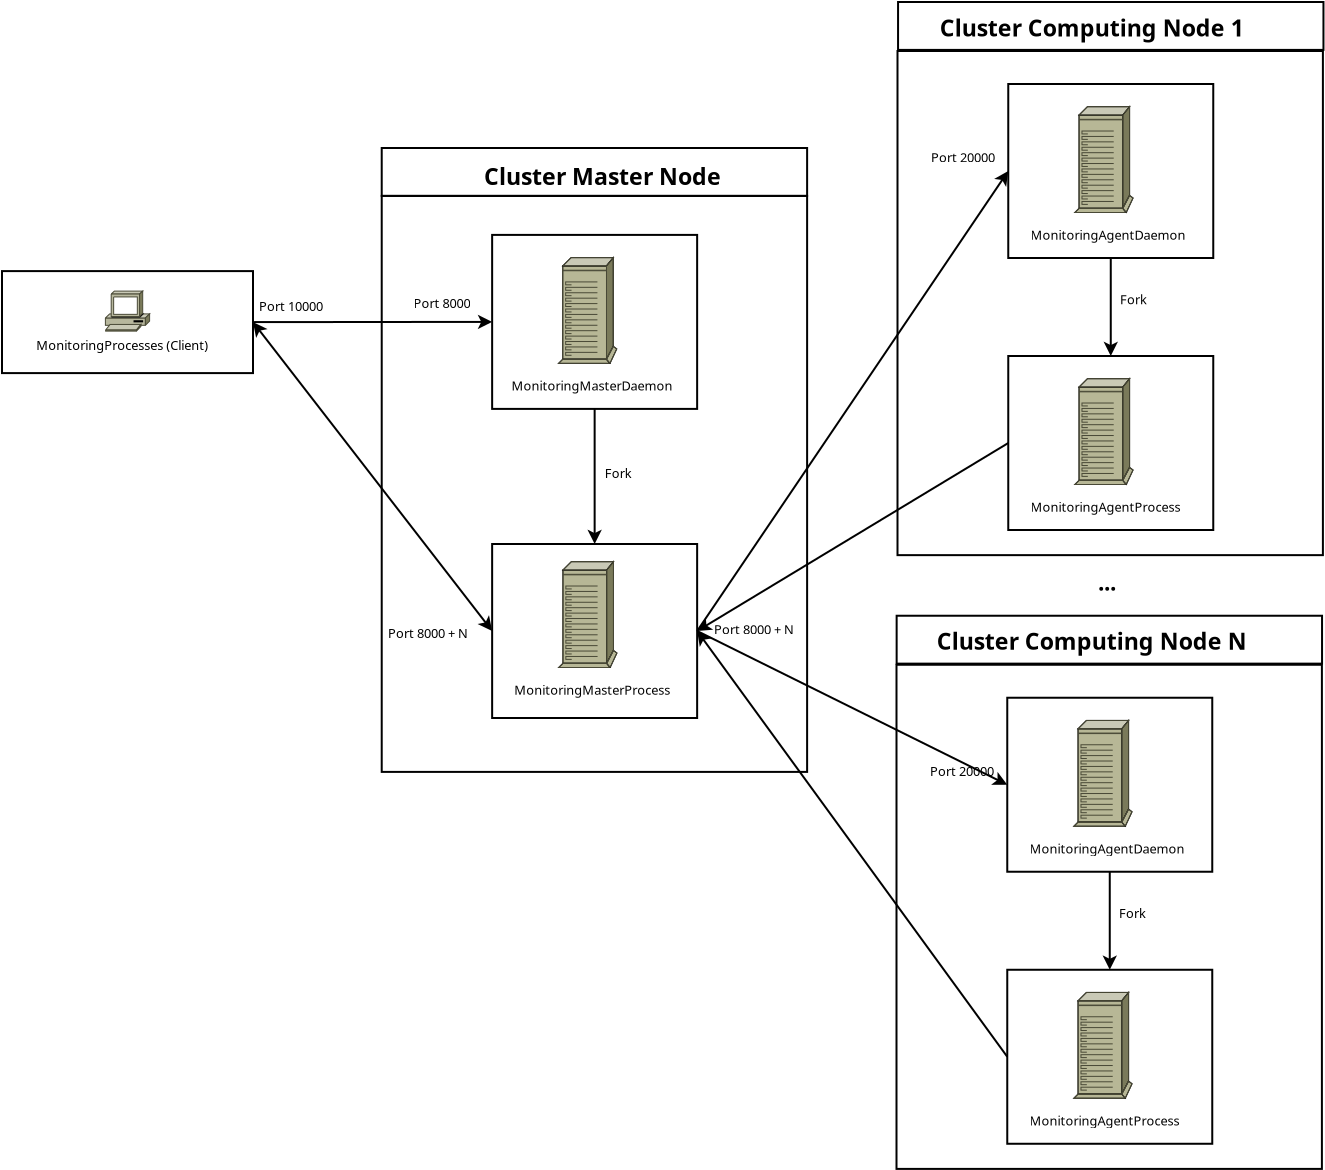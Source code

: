 <?xml version="1.0" encoding="UTF-8"?>
<dia:diagram xmlns:dia="http://www.lysator.liu.se/~alla/dia/">
  <dia:layer name="Fondo" visible="true" active="true">
    <dia:group>
      <dia:object type="Standard - Text" version="1" id="O0">
        <dia:attribute name="obj_pos">
          <dia:point val="25.6,13.511"/>
        </dia:attribute>
        <dia:attribute name="obj_bb">
          <dia:rectangle val="25.6,12.915;25.6,13.661"/>
        </dia:attribute>
        <dia:attribute name="text">
          <dia:composite type="text">
            <dia:attribute name="string">
              <dia:string>##</dia:string>
            </dia:attribute>
            <dia:attribute name="font">
              <dia:font family="sans" style="0" name="Helvetica"/>
            </dia:attribute>
            <dia:attribute name="height">
              <dia:real val="0.8"/>
            </dia:attribute>
            <dia:attribute name="pos">
              <dia:point val="25.6,13.511"/>
            </dia:attribute>
            <dia:attribute name="color">
              <dia:color val="#000000"/>
            </dia:attribute>
            <dia:attribute name="alignment">
              <dia:enum val="0"/>
            </dia:attribute>
          </dia:composite>
        </dia:attribute>
        <dia:attribute name="valign">
          <dia:enum val="3"/>
        </dia:attribute>
      </dia:object>
      <dia:object type="Standard - Box" version="0" id="O1">
        <dia:attribute name="obj_pos">
          <dia:point val="17.1,9.91"/>
        </dia:attribute>
        <dia:attribute name="obj_bb">
          <dia:rectangle val="17.05,9.86;29.7,15.06"/>
        </dia:attribute>
        <dia:attribute name="elem_corner">
          <dia:point val="17.1,9.91"/>
        </dia:attribute>
        <dia:attribute name="elem_width">
          <dia:real val="12.55"/>
        </dia:attribute>
        <dia:attribute name="elem_height">
          <dia:real val="5.1"/>
        </dia:attribute>
        <dia:attribute name="border_width">
          <dia:real val="0.1"/>
        </dia:attribute>
        <dia:attribute name="show_background">
          <dia:boolean val="false"/>
        </dia:attribute>
      </dia:object>
      <dia:group>
        <dia:object type="Cisco - PC" version="1" id="O2">
          <dia:attribute name="obj_pos">
            <dia:point val="22.27,10.911"/>
          </dia:attribute>
          <dia:attribute name="obj_bb">
            <dia:rectangle val="22.269,10.91;24.481,12.912"/>
          </dia:attribute>
          <dia:attribute name="meta">
            <dia:composite type="dict"/>
          </dia:attribute>
          <dia:attribute name="elem_corner">
            <dia:point val="22.27,10.911"/>
          </dia:attribute>
          <dia:attribute name="elem_width">
            <dia:real val="2.21"/>
          </dia:attribute>
          <dia:attribute name="elem_height">
            <dia:real val="2.0"/>
          </dia:attribute>
          <dia:attribute name="line_width">
            <dia:real val="0.1"/>
          </dia:attribute>
          <dia:attribute name="line_colour">
            <dia:color val="#000000"/>
          </dia:attribute>
          <dia:attribute name="fill_colour">
            <dia:color val="#ffffff"/>
          </dia:attribute>
          <dia:attribute name="show_background">
            <dia:boolean val="true"/>
          </dia:attribute>
          <dia:attribute name="line_style">
            <dia:enum val="0"/>
            <dia:real val="1"/>
          </dia:attribute>
          <dia:attribute name="flip_horizontal">
            <dia:boolean val="false"/>
          </dia:attribute>
          <dia:attribute name="flip_vertical">
            <dia:boolean val="false"/>
          </dia:attribute>
          <dia:attribute name="subscale">
            <dia:real val="1"/>
          </dia:attribute>
        </dia:object>
        <dia:object type="Standard - Text" version="1" id="O3">
          <dia:attribute name="obj_pos">
            <dia:point val="18.809,13.861"/>
          </dia:attribute>
          <dia:attribute name="obj_bb">
            <dia:rectangle val="18.809,13.266;27.941,14.011"/>
          </dia:attribute>
          <dia:attribute name="text">
            <dia:composite type="text">
              <dia:attribute name="string">
                <dia:string>#MonitoringProcesses (Client)#</dia:string>
              </dia:attribute>
              <dia:attribute name="font">
                <dia:font family="sans" style="0" name="Helvetica"/>
              </dia:attribute>
              <dia:attribute name="height">
                <dia:real val="0.8"/>
              </dia:attribute>
              <dia:attribute name="pos">
                <dia:point val="18.809,13.861"/>
              </dia:attribute>
              <dia:attribute name="color">
                <dia:color val="#000000"/>
              </dia:attribute>
              <dia:attribute name="alignment">
                <dia:enum val="0"/>
              </dia:attribute>
            </dia:composite>
          </dia:attribute>
          <dia:attribute name="valign">
            <dia:enum val="3"/>
          </dia:attribute>
        </dia:object>
      </dia:group>
    </dia:group>
    <dia:object type="Standard - Line" version="0" id="O4">
      <dia:attribute name="obj_pos">
        <dia:point val="29.65,12.46"/>
      </dia:attribute>
      <dia:attribute name="obj_bb">
        <dia:rectangle val="29.6,12.089;41.719,12.812"/>
      </dia:attribute>
      <dia:attribute name="conn_endpoints">
        <dia:point val="29.65,12.46"/>
        <dia:point val="41.607,12.45"/>
      </dia:attribute>
      <dia:attribute name="numcp">
        <dia:int val="1"/>
      </dia:attribute>
      <dia:attribute name="end_arrow">
        <dia:enum val="22"/>
      </dia:attribute>
      <dia:attribute name="end_arrow_length">
        <dia:real val="0.5"/>
      </dia:attribute>
      <dia:attribute name="end_arrow_width">
        <dia:real val="0.5"/>
      </dia:attribute>
      <dia:connections>
        <dia:connection handle="0" to="O1" connection="4"/>
        <dia:connection handle="1" to="O8" connection="3"/>
      </dia:connections>
    </dia:object>
    <dia:object type="Standard - Text" version="1" id="O5">
      <dia:attribute name="obj_pos">
        <dia:point val="29.95,11.9"/>
      </dia:attribute>
      <dia:attribute name="obj_bb">
        <dia:rectangle val="29.95,11.305;33.458,12.05"/>
      </dia:attribute>
      <dia:attribute name="text">
        <dia:composite type="text">
          <dia:attribute name="string">
            <dia:string>#Port 10000#</dia:string>
          </dia:attribute>
          <dia:attribute name="font">
            <dia:font family="sans" style="0" name="Helvetica"/>
          </dia:attribute>
          <dia:attribute name="height">
            <dia:real val="0.8"/>
          </dia:attribute>
          <dia:attribute name="pos">
            <dia:point val="29.95,11.9"/>
          </dia:attribute>
          <dia:attribute name="color">
            <dia:color val="#000000"/>
          </dia:attribute>
          <dia:attribute name="alignment">
            <dia:enum val="0"/>
          </dia:attribute>
        </dia:composite>
      </dia:attribute>
      <dia:attribute name="valign">
        <dia:enum val="3"/>
      </dia:attribute>
    </dia:object>
    <dia:group>
      <dia:group>
        <dia:object type="Cisco - IBM Tower" version="1" id="O6">
          <dia:attribute name="obj_pos">
            <dia:point val="44.927,9.235"/>
          </dia:attribute>
          <dia:attribute name="obj_bb">
            <dia:rectangle val="44.914,8.865;48.55,15.525"/>
          </dia:attribute>
          <dia:attribute name="meta">
            <dia:composite type="dict"/>
          </dia:attribute>
          <dia:attribute name="elem_corner">
            <dia:point val="44.927,9.235"/>
          </dia:attribute>
          <dia:attribute name="elem_width">
            <dia:real val="2.91"/>
          </dia:attribute>
          <dia:attribute name="elem_height">
            <dia:real val="5.29"/>
          </dia:attribute>
          <dia:attribute name="line_width">
            <dia:real val="0.1"/>
          </dia:attribute>
          <dia:attribute name="line_colour">
            <dia:color val="#000000"/>
          </dia:attribute>
          <dia:attribute name="fill_colour">
            <dia:color val="#ffffff"/>
          </dia:attribute>
          <dia:attribute name="show_background">
            <dia:boolean val="true"/>
          </dia:attribute>
          <dia:attribute name="line_style">
            <dia:enum val="0"/>
            <dia:real val="1"/>
          </dia:attribute>
          <dia:attribute name="flip_horizontal">
            <dia:boolean val="false"/>
          </dia:attribute>
          <dia:attribute name="flip_vertical">
            <dia:boolean val="false"/>
          </dia:attribute>
          <dia:attribute name="subscale">
            <dia:real val="1"/>
          </dia:attribute>
        </dia:object>
        <dia:object type="Standard - Text" version="1" id="O7">
          <dia:attribute name="obj_pos">
            <dia:point val="42.578,15.885"/>
          </dia:attribute>
          <dia:attribute name="obj_bb">
            <dia:rectangle val="42.578,15.29;50.886,16.035"/>
          </dia:attribute>
          <dia:attribute name="text">
            <dia:composite type="text">
              <dia:attribute name="string">
                <dia:string>#MonitoringMasterDaemon#</dia:string>
              </dia:attribute>
              <dia:attribute name="font">
                <dia:font family="sans" style="0" name="Helvetica"/>
              </dia:attribute>
              <dia:attribute name="height">
                <dia:real val="0.8"/>
              </dia:attribute>
              <dia:attribute name="pos">
                <dia:point val="42.578,15.885"/>
              </dia:attribute>
              <dia:attribute name="color">
                <dia:color val="#000000"/>
              </dia:attribute>
              <dia:attribute name="alignment">
                <dia:enum val="0"/>
              </dia:attribute>
            </dia:composite>
          </dia:attribute>
          <dia:attribute name="valign">
            <dia:enum val="3"/>
          </dia:attribute>
        </dia:object>
      </dia:group>
      <dia:object type="Standard - Box" version="0" id="O8">
        <dia:attribute name="obj_pos">
          <dia:point val="41.607,8.1"/>
        </dia:attribute>
        <dia:attribute name="obj_bb">
          <dia:rectangle val="41.557,8.05;51.907,16.85"/>
        </dia:attribute>
        <dia:attribute name="elem_corner">
          <dia:point val="41.607,8.1"/>
        </dia:attribute>
        <dia:attribute name="elem_width">
          <dia:real val="10.25"/>
        </dia:attribute>
        <dia:attribute name="elem_height">
          <dia:real val="8.7"/>
        </dia:attribute>
        <dia:attribute name="border_width">
          <dia:real val="0.1"/>
        </dia:attribute>
        <dia:attribute name="show_background">
          <dia:boolean val="false"/>
        </dia:attribute>
      </dia:object>
    </dia:group>
    <dia:object type="Standard - Text" version="1" id="O9">
      <dia:attribute name="obj_pos">
        <dia:point val="37.675,11.75"/>
      </dia:attribute>
      <dia:attribute name="obj_bb">
        <dia:rectangle val="37.675,11.155;40.775,11.9"/>
      </dia:attribute>
      <dia:attribute name="text">
        <dia:composite type="text">
          <dia:attribute name="string">
            <dia:string>#Port 8000#</dia:string>
          </dia:attribute>
          <dia:attribute name="font">
            <dia:font family="sans" style="0" name="Helvetica"/>
          </dia:attribute>
          <dia:attribute name="height">
            <dia:real val="0.8"/>
          </dia:attribute>
          <dia:attribute name="pos">
            <dia:point val="37.675,11.75"/>
          </dia:attribute>
          <dia:attribute name="color">
            <dia:color val="#000000"/>
          </dia:attribute>
          <dia:attribute name="alignment">
            <dia:enum val="0"/>
          </dia:attribute>
        </dia:composite>
      </dia:attribute>
      <dia:attribute name="valign">
        <dia:enum val="3"/>
      </dia:attribute>
    </dia:object>
    <dia:group>
      <dia:object type="Standard - Box" version="0" id="O10">
        <dia:attribute name="obj_pos">
          <dia:point val="41.607,23.555"/>
        </dia:attribute>
        <dia:attribute name="obj_bb">
          <dia:rectangle val="41.557,23.505;51.907,32.305"/>
        </dia:attribute>
        <dia:attribute name="elem_corner">
          <dia:point val="41.607,23.555"/>
        </dia:attribute>
        <dia:attribute name="elem_width">
          <dia:real val="10.25"/>
        </dia:attribute>
        <dia:attribute name="elem_height">
          <dia:real val="8.7"/>
        </dia:attribute>
        <dia:attribute name="border_width">
          <dia:real val="0.1"/>
        </dia:attribute>
        <dia:attribute name="show_background">
          <dia:boolean val="false"/>
        </dia:attribute>
      </dia:object>
      <dia:group>
        <dia:object type="Cisco - IBM Tower" version="1" id="O11">
          <dia:attribute name="obj_pos">
            <dia:point val="44.936,24.44"/>
          </dia:attribute>
          <dia:attribute name="obj_bb">
            <dia:rectangle val="44.924,24.07;48.559,30.73"/>
          </dia:attribute>
          <dia:attribute name="meta">
            <dia:composite type="dict"/>
          </dia:attribute>
          <dia:attribute name="elem_corner">
            <dia:point val="44.936,24.44"/>
          </dia:attribute>
          <dia:attribute name="elem_width">
            <dia:real val="2.91"/>
          </dia:attribute>
          <dia:attribute name="elem_height">
            <dia:real val="5.29"/>
          </dia:attribute>
          <dia:attribute name="line_width">
            <dia:real val="0.1"/>
          </dia:attribute>
          <dia:attribute name="line_colour">
            <dia:color val="#000000"/>
          </dia:attribute>
          <dia:attribute name="fill_colour">
            <dia:color val="#ffffff"/>
          </dia:attribute>
          <dia:attribute name="show_background">
            <dia:boolean val="true"/>
          </dia:attribute>
          <dia:attribute name="line_style">
            <dia:enum val="0"/>
            <dia:real val="1"/>
          </dia:attribute>
          <dia:attribute name="flip_horizontal">
            <dia:boolean val="false"/>
          </dia:attribute>
          <dia:attribute name="flip_vertical">
            <dia:boolean val="false"/>
          </dia:attribute>
          <dia:attribute name="subscale">
            <dia:real val="1"/>
          </dia:attribute>
        </dia:object>
        <dia:object type="Standard - Text" version="1" id="O12">
          <dia:attribute name="obj_pos">
            <dia:point val="42.715,31.09"/>
          </dia:attribute>
          <dia:attribute name="obj_bb">
            <dia:rectangle val="42.715,30.495;50.749,31.24"/>
          </dia:attribute>
          <dia:attribute name="text">
            <dia:composite type="text">
              <dia:attribute name="string">
                <dia:string>#MonitoringMasterProcess#</dia:string>
              </dia:attribute>
              <dia:attribute name="font">
                <dia:font family="sans" style="0" name="Helvetica"/>
              </dia:attribute>
              <dia:attribute name="height">
                <dia:real val="0.8"/>
              </dia:attribute>
              <dia:attribute name="pos">
                <dia:point val="42.715,31.09"/>
              </dia:attribute>
              <dia:attribute name="color">
                <dia:color val="#000000"/>
              </dia:attribute>
              <dia:attribute name="alignment">
                <dia:enum val="0"/>
              </dia:attribute>
            </dia:composite>
          </dia:attribute>
          <dia:attribute name="valign">
            <dia:enum val="3"/>
          </dia:attribute>
        </dia:object>
      </dia:group>
    </dia:group>
    <dia:object type="Standard - Line" version="0" id="O13">
      <dia:attribute name="obj_pos">
        <dia:point val="46.732,16.8"/>
      </dia:attribute>
      <dia:attribute name="obj_bb">
        <dia:rectangle val="46.37,16.75;47.094,23.667"/>
      </dia:attribute>
      <dia:attribute name="conn_endpoints">
        <dia:point val="46.732,16.8"/>
        <dia:point val="46.732,23.555"/>
      </dia:attribute>
      <dia:attribute name="numcp">
        <dia:int val="1"/>
      </dia:attribute>
      <dia:attribute name="end_arrow">
        <dia:enum val="22"/>
      </dia:attribute>
      <dia:attribute name="end_arrow_length">
        <dia:real val="0.5"/>
      </dia:attribute>
      <dia:attribute name="end_arrow_width">
        <dia:real val="0.5"/>
      </dia:attribute>
      <dia:connections>
        <dia:connection handle="0" to="O8" connection="6"/>
        <dia:connection handle="1" to="O10" connection="1"/>
      </dia:connections>
    </dia:object>
    <dia:object type="Standard - Text" version="1" id="O14">
      <dia:attribute name="obj_pos">
        <dia:point val="36.4,28.25"/>
      </dia:attribute>
      <dia:attribute name="obj_bb">
        <dia:rectangle val="36.4,27.655;40.922,28.4"/>
      </dia:attribute>
      <dia:attribute name="text">
        <dia:composite type="text">
          <dia:attribute name="string">
            <dia:string>#Port 8000 + N#</dia:string>
          </dia:attribute>
          <dia:attribute name="font">
            <dia:font family="sans" style="0" name="Helvetica"/>
          </dia:attribute>
          <dia:attribute name="height">
            <dia:real val="0.8"/>
          </dia:attribute>
          <dia:attribute name="pos">
            <dia:point val="36.4,28.25"/>
          </dia:attribute>
          <dia:attribute name="color">
            <dia:color val="#000000"/>
          </dia:attribute>
          <dia:attribute name="alignment">
            <dia:enum val="0"/>
          </dia:attribute>
        </dia:composite>
      </dia:attribute>
      <dia:attribute name="valign">
        <dia:enum val="3"/>
      </dia:attribute>
    </dia:object>
    <dia:object type="Standard - Line" version="0" id="O15">
      <dia:attribute name="obj_pos">
        <dia:point val="41.607,27.905"/>
      </dia:attribute>
      <dia:attribute name="obj_bb">
        <dia:rectangle val="29.58,12.39;41.677,27.975"/>
      </dia:attribute>
      <dia:attribute name="conn_endpoints">
        <dia:point val="41.607,27.905"/>
        <dia:point val="29.65,12.46"/>
      </dia:attribute>
      <dia:attribute name="numcp">
        <dia:int val="1"/>
      </dia:attribute>
      <dia:attribute name="start_arrow">
        <dia:enum val="22"/>
      </dia:attribute>
      <dia:attribute name="start_arrow_length">
        <dia:real val="0.5"/>
      </dia:attribute>
      <dia:attribute name="start_arrow_width">
        <dia:real val="0.5"/>
      </dia:attribute>
      <dia:attribute name="end_arrow">
        <dia:enum val="22"/>
      </dia:attribute>
      <dia:attribute name="end_arrow_length">
        <dia:real val="0.5"/>
      </dia:attribute>
      <dia:attribute name="end_arrow_width">
        <dia:real val="0.5"/>
      </dia:attribute>
      <dia:connections>
        <dia:connection handle="0" to="O10" connection="3"/>
        <dia:connection handle="1" to="O1" connection="4"/>
      </dia:connections>
    </dia:object>
    <dia:object type="Standard - Text" version="1" id="O16">
      <dia:attribute name="obj_pos">
        <dia:point val="47.234,20.25"/>
      </dia:attribute>
      <dia:attribute name="obj_bb">
        <dia:rectangle val="47.234,19.655;48.605,20.4"/>
      </dia:attribute>
      <dia:attribute name="text">
        <dia:composite type="text">
          <dia:attribute name="string">
            <dia:string>#Fork#</dia:string>
          </dia:attribute>
          <dia:attribute name="font">
            <dia:font family="sans" style="0" name="Helvetica"/>
          </dia:attribute>
          <dia:attribute name="height">
            <dia:real val="0.8"/>
          </dia:attribute>
          <dia:attribute name="pos">
            <dia:point val="47.234,20.25"/>
          </dia:attribute>
          <dia:attribute name="color">
            <dia:color val="#000000"/>
          </dia:attribute>
          <dia:attribute name="alignment">
            <dia:enum val="0"/>
          </dia:attribute>
        </dia:composite>
      </dia:attribute>
      <dia:attribute name="valign">
        <dia:enum val="3"/>
      </dia:attribute>
    </dia:object>
    <dia:group>
      <dia:object type="Standard - Box" version="0" id="O17">
        <dia:attribute name="obj_pos">
          <dia:point val="67.413,0.555"/>
        </dia:attribute>
        <dia:attribute name="obj_bb">
          <dia:rectangle val="67.363,0.505;77.713,9.305"/>
        </dia:attribute>
        <dia:attribute name="elem_corner">
          <dia:point val="67.413,0.555"/>
        </dia:attribute>
        <dia:attribute name="elem_width">
          <dia:real val="10.25"/>
        </dia:attribute>
        <dia:attribute name="elem_height">
          <dia:real val="8.7"/>
        </dia:attribute>
        <dia:attribute name="border_width">
          <dia:real val="0.1"/>
        </dia:attribute>
        <dia:attribute name="show_background">
          <dia:boolean val="false"/>
        </dia:attribute>
      </dia:object>
      <dia:object type="Cisco - IBM Tower" version="1" id="O18">
        <dia:attribute name="obj_pos">
          <dia:point val="70.742,1.69"/>
        </dia:attribute>
        <dia:attribute name="obj_bb">
          <dia:rectangle val="70.73,1.32;74.365,7.98"/>
        </dia:attribute>
        <dia:attribute name="meta">
          <dia:composite type="dict"/>
        </dia:attribute>
        <dia:attribute name="elem_corner">
          <dia:point val="70.742,1.69"/>
        </dia:attribute>
        <dia:attribute name="elem_width">
          <dia:real val="2.91"/>
        </dia:attribute>
        <dia:attribute name="elem_height">
          <dia:real val="5.29"/>
        </dia:attribute>
        <dia:attribute name="line_width">
          <dia:real val="0.1"/>
        </dia:attribute>
        <dia:attribute name="line_colour">
          <dia:color val="#000000"/>
        </dia:attribute>
        <dia:attribute name="fill_colour">
          <dia:color val="#ffffff"/>
        </dia:attribute>
        <dia:attribute name="show_background">
          <dia:boolean val="true"/>
        </dia:attribute>
        <dia:attribute name="line_style">
          <dia:enum val="0"/>
          <dia:real val="1"/>
        </dia:attribute>
        <dia:attribute name="flip_horizontal">
          <dia:boolean val="false"/>
        </dia:attribute>
        <dia:attribute name="flip_vertical">
          <dia:boolean val="false"/>
        </dia:attribute>
        <dia:attribute name="subscale">
          <dia:real val="1"/>
        </dia:attribute>
      </dia:object>
      <dia:object type="Standard - Text" version="1" id="O19">
        <dia:attribute name="obj_pos">
          <dia:point val="68.529,8.34"/>
        </dia:attribute>
        <dia:attribute name="obj_bb">
          <dia:rectangle val="68.529,7.745;76.547,8.49"/>
        </dia:attribute>
        <dia:attribute name="text">
          <dia:composite type="text">
            <dia:attribute name="string">
              <dia:string>#MonitoringAgentDaemon#</dia:string>
            </dia:attribute>
            <dia:attribute name="font">
              <dia:font family="sans" style="0" name="Helvetica"/>
            </dia:attribute>
            <dia:attribute name="height">
              <dia:real val="0.8"/>
            </dia:attribute>
            <dia:attribute name="pos">
              <dia:point val="68.529,8.34"/>
            </dia:attribute>
            <dia:attribute name="color">
              <dia:color val="#000000"/>
            </dia:attribute>
            <dia:attribute name="alignment">
              <dia:enum val="0"/>
            </dia:attribute>
          </dia:composite>
        </dia:attribute>
        <dia:attribute name="valign">
          <dia:enum val="3"/>
        </dia:attribute>
      </dia:object>
    </dia:group>
    <dia:object type="Standard - Box" version="0" id="O20">
      <dia:attribute name="obj_pos">
        <dia:point val="36.086,6.15"/>
      </dia:attribute>
      <dia:attribute name="obj_bb">
        <dia:rectangle val="36.036,6.1;57.406,35"/>
      </dia:attribute>
      <dia:attribute name="elem_corner">
        <dia:point val="36.086,6.15"/>
      </dia:attribute>
      <dia:attribute name="elem_width">
        <dia:real val="21.27"/>
      </dia:attribute>
      <dia:attribute name="elem_height">
        <dia:real val="28.8"/>
      </dia:attribute>
      <dia:attribute name="border_width">
        <dia:real val="0.1"/>
      </dia:attribute>
      <dia:attribute name="show_background">
        <dia:boolean val="false"/>
      </dia:attribute>
    </dia:object>
    <dia:object type="Standard - Text" version="1" id="O21">
      <dia:attribute name="obj_pos">
        <dia:point val="41.2,5.6"/>
      </dia:attribute>
      <dia:attribute name="obj_bb">
        <dia:rectangle val="41.2,4.53;54.525,5.872"/>
      </dia:attribute>
      <dia:attribute name="text">
        <dia:composite type="text">
          <dia:attribute name="string">
            <dia:string>#Cluster Master Node#</dia:string>
          </dia:attribute>
          <dia:attribute name="font">
            <dia:font family="sans" style="80" name="Helvetica-Bold"/>
          </dia:attribute>
          <dia:attribute name="height">
            <dia:real val="1.442"/>
          </dia:attribute>
          <dia:attribute name="pos">
            <dia:point val="41.2,5.6"/>
          </dia:attribute>
          <dia:attribute name="color">
            <dia:color val="#000000"/>
          </dia:attribute>
          <dia:attribute name="alignment">
            <dia:enum val="0"/>
          </dia:attribute>
        </dia:composite>
      </dia:attribute>
      <dia:attribute name="valign">
        <dia:enum val="3"/>
      </dia:attribute>
    </dia:object>
    <dia:object type="Standard - Box" version="0" id="O22">
      <dia:attribute name="obj_pos">
        <dia:point val="36.086,3.755"/>
      </dia:attribute>
      <dia:attribute name="obj_bb">
        <dia:rectangle val="36.036,3.705;57.406,6.2"/>
      </dia:attribute>
      <dia:attribute name="elem_corner">
        <dia:point val="36.086,3.755"/>
      </dia:attribute>
      <dia:attribute name="elem_width">
        <dia:real val="21.27"/>
      </dia:attribute>
      <dia:attribute name="elem_height">
        <dia:real val="2.395"/>
      </dia:attribute>
      <dia:attribute name="border_width">
        <dia:real val="0.1"/>
      </dia:attribute>
      <dia:attribute name="show_background">
        <dia:boolean val="false"/>
      </dia:attribute>
    </dia:object>
    <dia:object type="Standard - Text" version="1" id="O23">
      <dia:attribute name="obj_pos">
        <dia:point val="63.992,-1.825"/>
      </dia:attribute>
      <dia:attribute name="obj_bb">
        <dia:rectangle val="63.992,-2.895;81.084,-1.552"/>
      </dia:attribute>
      <dia:attribute name="text">
        <dia:composite type="text">
          <dia:attribute name="string">
            <dia:string>#Cluster Computing Node 1#</dia:string>
          </dia:attribute>
          <dia:attribute name="font">
            <dia:font family="sans" style="80" name="Helvetica-Bold"/>
          </dia:attribute>
          <dia:attribute name="height">
            <dia:real val="1.442"/>
          </dia:attribute>
          <dia:attribute name="pos">
            <dia:point val="63.992,-1.825"/>
          </dia:attribute>
          <dia:attribute name="color">
            <dia:color val="#000000"/>
          </dia:attribute>
          <dia:attribute name="alignment">
            <dia:enum val="0"/>
          </dia:attribute>
        </dia:composite>
      </dia:attribute>
      <dia:attribute name="valign">
        <dia:enum val="3"/>
      </dia:attribute>
    </dia:object>
    <dia:object type="Standard - Box" version="0" id="O24">
      <dia:attribute name="obj_pos">
        <dia:point val="61.903,-3.545"/>
      </dia:attribute>
      <dia:attribute name="obj_bb">
        <dia:rectangle val="61.853,-3.595;83.223,-1.1"/>
      </dia:attribute>
      <dia:attribute name="elem_corner">
        <dia:point val="61.903,-3.545"/>
      </dia:attribute>
      <dia:attribute name="elem_width">
        <dia:real val="21.27"/>
      </dia:attribute>
      <dia:attribute name="elem_height">
        <dia:real val="2.395"/>
      </dia:attribute>
      <dia:attribute name="border_width">
        <dia:real val="0.1"/>
      </dia:attribute>
      <dia:attribute name="show_background">
        <dia:boolean val="false"/>
      </dia:attribute>
    </dia:object>
    <dia:object type="Standard - Box" version="0" id="O25">
      <dia:attribute name="obj_pos">
        <dia:point val="61.875,-1.095"/>
      </dia:attribute>
      <dia:attribute name="obj_bb">
        <dia:rectangle val="61.825,-1.145;83.195,24.163"/>
      </dia:attribute>
      <dia:attribute name="elem_corner">
        <dia:point val="61.875,-1.095"/>
      </dia:attribute>
      <dia:attribute name="elem_width">
        <dia:real val="21.27"/>
      </dia:attribute>
      <dia:attribute name="elem_height">
        <dia:real val="25.207"/>
      </dia:attribute>
      <dia:attribute name="border_width">
        <dia:real val="0.1"/>
      </dia:attribute>
      <dia:attribute name="show_background">
        <dia:boolean val="false"/>
      </dia:attribute>
    </dia:object>
    <dia:group>
      <dia:object type="Standard - Box" version="0" id="O26">
        <dia:attribute name="obj_pos">
          <dia:point val="67.413,14.155"/>
        </dia:attribute>
        <dia:attribute name="obj_bb">
          <dia:rectangle val="67.363,14.105;77.713,22.905"/>
        </dia:attribute>
        <dia:attribute name="elem_corner">
          <dia:point val="67.413,14.155"/>
        </dia:attribute>
        <dia:attribute name="elem_width">
          <dia:real val="10.25"/>
        </dia:attribute>
        <dia:attribute name="elem_height">
          <dia:real val="8.7"/>
        </dia:attribute>
        <dia:attribute name="border_width">
          <dia:real val="0.1"/>
        </dia:attribute>
        <dia:attribute name="show_background">
          <dia:boolean val="false"/>
        </dia:attribute>
      </dia:object>
      <dia:object type="Cisco - IBM Tower" version="1" id="O27">
        <dia:attribute name="obj_pos">
          <dia:point val="70.742,15.29"/>
        </dia:attribute>
        <dia:attribute name="obj_bb">
          <dia:rectangle val="70.73,14.92;74.365,21.58"/>
        </dia:attribute>
        <dia:attribute name="meta">
          <dia:composite type="dict"/>
        </dia:attribute>
        <dia:attribute name="elem_corner">
          <dia:point val="70.742,15.29"/>
        </dia:attribute>
        <dia:attribute name="elem_width">
          <dia:real val="2.91"/>
        </dia:attribute>
        <dia:attribute name="elem_height">
          <dia:real val="5.29"/>
        </dia:attribute>
        <dia:attribute name="line_width">
          <dia:real val="0.1"/>
        </dia:attribute>
        <dia:attribute name="line_colour">
          <dia:color val="#000000"/>
        </dia:attribute>
        <dia:attribute name="fill_colour">
          <dia:color val="#ffffff"/>
        </dia:attribute>
        <dia:attribute name="show_background">
          <dia:boolean val="true"/>
        </dia:attribute>
        <dia:attribute name="line_style">
          <dia:enum val="0"/>
          <dia:real val="1"/>
        </dia:attribute>
        <dia:attribute name="flip_horizontal">
          <dia:boolean val="false"/>
        </dia:attribute>
        <dia:attribute name="flip_vertical">
          <dia:boolean val="false"/>
        </dia:attribute>
        <dia:attribute name="subscale">
          <dia:real val="1"/>
        </dia:attribute>
      </dia:object>
      <dia:object type="Standard - Text" version="1" id="O28">
        <dia:attribute name="obj_pos">
          <dia:point val="68.529,21.94"/>
        </dia:attribute>
        <dia:attribute name="obj_bb">
          <dia:rectangle val="68.529,21.345;76.274,22.09"/>
        </dia:attribute>
        <dia:attribute name="text">
          <dia:composite type="text">
            <dia:attribute name="string">
              <dia:string>#MonitoringAgentProcess#</dia:string>
            </dia:attribute>
            <dia:attribute name="font">
              <dia:font family="sans" style="0" name="Helvetica"/>
            </dia:attribute>
            <dia:attribute name="height">
              <dia:real val="0.8"/>
            </dia:attribute>
            <dia:attribute name="pos">
              <dia:point val="68.529,21.94"/>
            </dia:attribute>
            <dia:attribute name="color">
              <dia:color val="#000000"/>
            </dia:attribute>
            <dia:attribute name="alignment">
              <dia:enum val="0"/>
            </dia:attribute>
          </dia:composite>
        </dia:attribute>
        <dia:attribute name="valign">
          <dia:enum val="3"/>
        </dia:attribute>
      </dia:object>
    </dia:group>
    <dia:object type="Standard - Line" version="0" id="O29">
      <dia:attribute name="obj_pos">
        <dia:point val="72.538,9.255"/>
      </dia:attribute>
      <dia:attribute name="obj_bb">
        <dia:rectangle val="72.176,9.205;72.9,14.267"/>
      </dia:attribute>
      <dia:attribute name="conn_endpoints">
        <dia:point val="72.538,9.255"/>
        <dia:point val="72.538,14.155"/>
      </dia:attribute>
      <dia:attribute name="numcp">
        <dia:int val="1"/>
      </dia:attribute>
      <dia:attribute name="end_arrow">
        <dia:enum val="22"/>
      </dia:attribute>
      <dia:attribute name="end_arrow_length">
        <dia:real val="0.5"/>
      </dia:attribute>
      <dia:attribute name="end_arrow_width">
        <dia:real val="0.5"/>
      </dia:attribute>
      <dia:connections>
        <dia:connection handle="0" to="O17" connection="6"/>
        <dia:connection handle="1" to="O26" connection="1"/>
      </dia:connections>
    </dia:object>
    <dia:object type="Standard - Text" version="1" id="O30">
      <dia:attribute name="obj_pos">
        <dia:point val="72.994,11.562"/>
      </dia:attribute>
      <dia:attribute name="obj_bb">
        <dia:rectangle val="72.994,10.967;74.364,11.713"/>
      </dia:attribute>
      <dia:attribute name="text">
        <dia:composite type="text">
          <dia:attribute name="string">
            <dia:string>#Fork#</dia:string>
          </dia:attribute>
          <dia:attribute name="font">
            <dia:font family="sans" style="0" name="Helvetica"/>
          </dia:attribute>
          <dia:attribute name="height">
            <dia:real val="0.8"/>
          </dia:attribute>
          <dia:attribute name="pos">
            <dia:point val="72.994,11.562"/>
          </dia:attribute>
          <dia:attribute name="color">
            <dia:color val="#000000"/>
          </dia:attribute>
          <dia:attribute name="alignment">
            <dia:enum val="0"/>
          </dia:attribute>
        </dia:composite>
      </dia:attribute>
      <dia:attribute name="valign">
        <dia:enum val="3"/>
      </dia:attribute>
    </dia:object>
    <dia:object type="Standard - Text" version="1" id="O31">
      <dia:attribute name="obj_pos">
        <dia:point val="63.84,28.843"/>
      </dia:attribute>
      <dia:attribute name="obj_bb">
        <dia:rectangle val="63.84,27.773;81.095,29.116"/>
      </dia:attribute>
      <dia:attribute name="text">
        <dia:composite type="text">
          <dia:attribute name="string">
            <dia:string>#Cluster Computing Node N#</dia:string>
          </dia:attribute>
          <dia:attribute name="font">
            <dia:font family="sans" style="80" name="Helvetica-Bold"/>
          </dia:attribute>
          <dia:attribute name="height">
            <dia:real val="1.442"/>
          </dia:attribute>
          <dia:attribute name="pos">
            <dia:point val="63.84,28.843"/>
          </dia:attribute>
          <dia:attribute name="color">
            <dia:color val="#000000"/>
          </dia:attribute>
          <dia:attribute name="alignment">
            <dia:enum val="0"/>
          </dia:attribute>
        </dia:composite>
      </dia:attribute>
      <dia:attribute name="valign">
        <dia:enum val="3"/>
      </dia:attribute>
    </dia:object>
    <dia:object type="Standard - Line" version="0" id="O32">
      <dia:attribute name="obj_pos">
        <dia:point val="51.857,27.905"/>
      </dia:attribute>
      <dia:attribute name="obj_bb">
        <dia:rectangle val="51.788,4.812;67.483,27.974"/>
      </dia:attribute>
      <dia:attribute name="conn_endpoints">
        <dia:point val="51.857,27.905"/>
        <dia:point val="67.413,4.905"/>
      </dia:attribute>
      <dia:attribute name="numcp">
        <dia:int val="1"/>
      </dia:attribute>
      <dia:attribute name="end_arrow">
        <dia:enum val="22"/>
      </dia:attribute>
      <dia:attribute name="end_arrow_length">
        <dia:real val="0.5"/>
      </dia:attribute>
      <dia:attribute name="end_arrow_width">
        <dia:real val="0.5"/>
      </dia:attribute>
      <dia:connections>
        <dia:connection handle="0" to="O10" connection="4"/>
        <dia:connection handle="1" to="O17" connection="3"/>
      </dia:connections>
    </dia:object>
    <dia:object type="Standard - Text" version="1" id="O33">
      <dia:attribute name="obj_pos">
        <dia:point val="52.7,28.062"/>
      </dia:attribute>
      <dia:attribute name="obj_bb">
        <dia:rectangle val="52.7,27.468;57.222,28.212"/>
      </dia:attribute>
      <dia:attribute name="text">
        <dia:composite type="text">
          <dia:attribute name="string">
            <dia:string>#Port 8000 + N#</dia:string>
          </dia:attribute>
          <dia:attribute name="font">
            <dia:font family="sans" style="0" name="Helvetica"/>
          </dia:attribute>
          <dia:attribute name="height">
            <dia:real val="0.8"/>
          </dia:attribute>
          <dia:attribute name="pos">
            <dia:point val="52.7,28.062"/>
          </dia:attribute>
          <dia:attribute name="color">
            <dia:color val="#000000"/>
          </dia:attribute>
          <dia:attribute name="alignment">
            <dia:enum val="0"/>
          </dia:attribute>
        </dia:composite>
      </dia:attribute>
      <dia:attribute name="valign">
        <dia:enum val="3"/>
      </dia:attribute>
    </dia:object>
    <dia:object type="Standard - Text" version="1" id="O34">
      <dia:attribute name="obj_pos">
        <dia:point val="63.55,4.463"/>
      </dia:attribute>
      <dia:attribute name="obj_bb">
        <dia:rectangle val="63.55,3.868;67.058,4.612"/>
      </dia:attribute>
      <dia:attribute name="text">
        <dia:composite type="text">
          <dia:attribute name="string">
            <dia:string>#Port 20000#</dia:string>
          </dia:attribute>
          <dia:attribute name="font">
            <dia:font family="sans" style="0" name="Helvetica"/>
          </dia:attribute>
          <dia:attribute name="height">
            <dia:real val="0.8"/>
          </dia:attribute>
          <dia:attribute name="pos">
            <dia:point val="63.55,4.463"/>
          </dia:attribute>
          <dia:attribute name="color">
            <dia:color val="#000000"/>
          </dia:attribute>
          <dia:attribute name="alignment">
            <dia:enum val="0"/>
          </dia:attribute>
        </dia:composite>
      </dia:attribute>
      <dia:attribute name="valign">
        <dia:enum val="3"/>
      </dia:attribute>
    </dia:object>
    <dia:object type="Standard - Line" version="0" id="O35">
      <dia:attribute name="obj_pos">
        <dia:point val="67.413,18.505"/>
      </dia:attribute>
      <dia:attribute name="obj_bb">
        <dia:rectangle val="51.761,18.436;67.482,27.974"/>
      </dia:attribute>
      <dia:attribute name="conn_endpoints">
        <dia:point val="67.413,18.505"/>
        <dia:point val="51.857,27.905"/>
      </dia:attribute>
      <dia:attribute name="numcp">
        <dia:int val="1"/>
      </dia:attribute>
      <dia:attribute name="end_arrow">
        <dia:enum val="22"/>
      </dia:attribute>
      <dia:attribute name="end_arrow_length">
        <dia:real val="0.5"/>
      </dia:attribute>
      <dia:attribute name="end_arrow_width">
        <dia:real val="0.5"/>
      </dia:attribute>
      <dia:connections>
        <dia:connection handle="0" to="O26" connection="3"/>
        <dia:connection handle="1" to="O10" connection="4"/>
      </dia:connections>
    </dia:object>
    <dia:group>
      <dia:object type="Standard - Box" version="0" id="O36">
        <dia:attribute name="obj_pos">
          <dia:point val="67.363,31.242"/>
        </dia:attribute>
        <dia:attribute name="obj_bb">
          <dia:rectangle val="67.313,31.192;77.663,39.992"/>
        </dia:attribute>
        <dia:attribute name="elem_corner">
          <dia:point val="67.363,31.242"/>
        </dia:attribute>
        <dia:attribute name="elem_width">
          <dia:real val="10.25"/>
        </dia:attribute>
        <dia:attribute name="elem_height">
          <dia:real val="8.7"/>
        </dia:attribute>
        <dia:attribute name="border_width">
          <dia:real val="0.1"/>
        </dia:attribute>
        <dia:attribute name="show_background">
          <dia:boolean val="false"/>
        </dia:attribute>
      </dia:object>
      <dia:object type="Cisco - IBM Tower" version="1" id="O37">
        <dia:attribute name="obj_pos">
          <dia:point val="70.692,32.377"/>
        </dia:attribute>
        <dia:attribute name="obj_bb">
          <dia:rectangle val="70.68,32.008;74.315,38.667"/>
        </dia:attribute>
        <dia:attribute name="meta">
          <dia:composite type="dict"/>
        </dia:attribute>
        <dia:attribute name="elem_corner">
          <dia:point val="70.692,32.377"/>
        </dia:attribute>
        <dia:attribute name="elem_width">
          <dia:real val="2.91"/>
        </dia:attribute>
        <dia:attribute name="elem_height">
          <dia:real val="5.29"/>
        </dia:attribute>
        <dia:attribute name="line_width">
          <dia:real val="0.1"/>
        </dia:attribute>
        <dia:attribute name="line_colour">
          <dia:color val="#000000"/>
        </dia:attribute>
        <dia:attribute name="fill_colour">
          <dia:color val="#ffffff"/>
        </dia:attribute>
        <dia:attribute name="show_background">
          <dia:boolean val="true"/>
        </dia:attribute>
        <dia:attribute name="line_style">
          <dia:enum val="0"/>
          <dia:real val="1"/>
        </dia:attribute>
        <dia:attribute name="flip_horizontal">
          <dia:boolean val="false"/>
        </dia:attribute>
        <dia:attribute name="flip_vertical">
          <dia:boolean val="false"/>
        </dia:attribute>
        <dia:attribute name="subscale">
          <dia:real val="1"/>
        </dia:attribute>
      </dia:object>
      <dia:object type="Standard - Text" version="1" id="O38">
        <dia:attribute name="obj_pos">
          <dia:point val="68.479,39.027"/>
        </dia:attribute>
        <dia:attribute name="obj_bb">
          <dia:rectangle val="68.479,38.432;76.497,39.177"/>
        </dia:attribute>
        <dia:attribute name="text">
          <dia:composite type="text">
            <dia:attribute name="string">
              <dia:string>#MonitoringAgentDaemon#</dia:string>
            </dia:attribute>
            <dia:attribute name="font">
              <dia:font family="sans" style="0" name="Helvetica"/>
            </dia:attribute>
            <dia:attribute name="height">
              <dia:real val="0.8"/>
            </dia:attribute>
            <dia:attribute name="pos">
              <dia:point val="68.479,39.027"/>
            </dia:attribute>
            <dia:attribute name="color">
              <dia:color val="#000000"/>
            </dia:attribute>
            <dia:attribute name="alignment">
              <dia:enum val="0"/>
            </dia:attribute>
          </dia:composite>
        </dia:attribute>
        <dia:attribute name="valign">
          <dia:enum val="3"/>
        </dia:attribute>
      </dia:object>
    </dia:group>
    <dia:object type="Standard - Box" version="0" id="O39">
      <dia:attribute name="obj_pos">
        <dia:point val="61.832,27.142"/>
      </dia:attribute>
      <dia:attribute name="obj_bb">
        <dia:rectangle val="61.782,27.093;83.152,29.587"/>
      </dia:attribute>
      <dia:attribute name="elem_corner">
        <dia:point val="61.832,27.142"/>
      </dia:attribute>
      <dia:attribute name="elem_width">
        <dia:real val="21.27"/>
      </dia:attribute>
      <dia:attribute name="elem_height">
        <dia:real val="2.395"/>
      </dia:attribute>
      <dia:attribute name="border_width">
        <dia:real val="0.1"/>
      </dia:attribute>
      <dia:attribute name="show_background">
        <dia:boolean val="false"/>
      </dia:attribute>
    </dia:object>
    <dia:object type="Standard - Box" version="0" id="O40">
      <dia:attribute name="obj_pos">
        <dia:point val="61.825,29.593"/>
      </dia:attribute>
      <dia:attribute name="obj_bb">
        <dia:rectangle val="61.775,29.543;83.144,54.85"/>
      </dia:attribute>
      <dia:attribute name="elem_corner">
        <dia:point val="61.825,29.593"/>
      </dia:attribute>
      <dia:attribute name="elem_width">
        <dia:real val="21.27"/>
      </dia:attribute>
      <dia:attribute name="elem_height">
        <dia:real val="25.207"/>
      </dia:attribute>
      <dia:attribute name="border_width">
        <dia:real val="0.1"/>
      </dia:attribute>
      <dia:attribute name="show_background">
        <dia:boolean val="false"/>
      </dia:attribute>
    </dia:object>
    <dia:group>
      <dia:object type="Standard - Box" version="0" id="O41">
        <dia:attribute name="obj_pos">
          <dia:point val="67.363,44.843"/>
        </dia:attribute>
        <dia:attribute name="obj_bb">
          <dia:rectangle val="67.313,44.792;77.663,53.593"/>
        </dia:attribute>
        <dia:attribute name="elem_corner">
          <dia:point val="67.363,44.843"/>
        </dia:attribute>
        <dia:attribute name="elem_width">
          <dia:real val="10.25"/>
        </dia:attribute>
        <dia:attribute name="elem_height">
          <dia:real val="8.7"/>
        </dia:attribute>
        <dia:attribute name="border_width">
          <dia:real val="0.1"/>
        </dia:attribute>
        <dia:attribute name="show_background">
          <dia:boolean val="false"/>
        </dia:attribute>
      </dia:object>
      <dia:object type="Cisco - IBM Tower" version="1" id="O42">
        <dia:attribute name="obj_pos">
          <dia:point val="70.692,45.977"/>
        </dia:attribute>
        <dia:attribute name="obj_bb">
          <dia:rectangle val="70.68,45.608;74.315,52.267"/>
        </dia:attribute>
        <dia:attribute name="meta">
          <dia:composite type="dict"/>
        </dia:attribute>
        <dia:attribute name="elem_corner">
          <dia:point val="70.692,45.977"/>
        </dia:attribute>
        <dia:attribute name="elem_width">
          <dia:real val="2.91"/>
        </dia:attribute>
        <dia:attribute name="elem_height">
          <dia:real val="5.29"/>
        </dia:attribute>
        <dia:attribute name="line_width">
          <dia:real val="0.1"/>
        </dia:attribute>
        <dia:attribute name="line_colour">
          <dia:color val="#000000"/>
        </dia:attribute>
        <dia:attribute name="fill_colour">
          <dia:color val="#ffffff"/>
        </dia:attribute>
        <dia:attribute name="show_background">
          <dia:boolean val="true"/>
        </dia:attribute>
        <dia:attribute name="line_style">
          <dia:enum val="0"/>
          <dia:real val="1"/>
        </dia:attribute>
        <dia:attribute name="flip_horizontal">
          <dia:boolean val="false"/>
        </dia:attribute>
        <dia:attribute name="flip_vertical">
          <dia:boolean val="false"/>
        </dia:attribute>
        <dia:attribute name="subscale">
          <dia:real val="1"/>
        </dia:attribute>
      </dia:object>
      <dia:object type="Standard - Text" version="1" id="O43">
        <dia:attribute name="obj_pos">
          <dia:point val="68.479,52.627"/>
        </dia:attribute>
        <dia:attribute name="obj_bb">
          <dia:rectangle val="68.479,52.032;76.224,52.777"/>
        </dia:attribute>
        <dia:attribute name="text">
          <dia:composite type="text">
            <dia:attribute name="string">
              <dia:string>#MonitoringAgentProcess#</dia:string>
            </dia:attribute>
            <dia:attribute name="font">
              <dia:font family="sans" style="0" name="Helvetica"/>
            </dia:attribute>
            <dia:attribute name="height">
              <dia:real val="0.8"/>
            </dia:attribute>
            <dia:attribute name="pos">
              <dia:point val="68.479,52.627"/>
            </dia:attribute>
            <dia:attribute name="color">
              <dia:color val="#000000"/>
            </dia:attribute>
            <dia:attribute name="alignment">
              <dia:enum val="0"/>
            </dia:attribute>
          </dia:composite>
        </dia:attribute>
        <dia:attribute name="valign">
          <dia:enum val="3"/>
        </dia:attribute>
      </dia:object>
    </dia:group>
    <dia:object type="Standard - Line" version="0" id="O44">
      <dia:attribute name="obj_pos">
        <dia:point val="72.488,39.943"/>
      </dia:attribute>
      <dia:attribute name="obj_bb">
        <dia:rectangle val="72.126,39.892;72.85,44.954"/>
      </dia:attribute>
      <dia:attribute name="conn_endpoints">
        <dia:point val="72.488,39.943"/>
        <dia:point val="72.488,44.843"/>
      </dia:attribute>
      <dia:attribute name="numcp">
        <dia:int val="1"/>
      </dia:attribute>
      <dia:attribute name="end_arrow">
        <dia:enum val="22"/>
      </dia:attribute>
      <dia:attribute name="end_arrow_length">
        <dia:real val="0.5"/>
      </dia:attribute>
      <dia:attribute name="end_arrow_width">
        <dia:real val="0.5"/>
      </dia:attribute>
      <dia:connections>
        <dia:connection handle="0" to="O36" connection="6"/>
        <dia:connection handle="1" to="O41" connection="1"/>
      </dia:connections>
    </dia:object>
    <dia:object type="Standard - Text" version="1" id="O45">
      <dia:attribute name="obj_pos">
        <dia:point val="72.944,42.25"/>
      </dia:attribute>
      <dia:attribute name="obj_bb">
        <dia:rectangle val="72.944,41.655;74.314,42.4"/>
      </dia:attribute>
      <dia:attribute name="text">
        <dia:composite type="text">
          <dia:attribute name="string">
            <dia:string>#Fork#</dia:string>
          </dia:attribute>
          <dia:attribute name="font">
            <dia:font family="sans" style="0" name="Helvetica"/>
          </dia:attribute>
          <dia:attribute name="height">
            <dia:real val="0.8"/>
          </dia:attribute>
          <dia:attribute name="pos">
            <dia:point val="72.944,42.25"/>
          </dia:attribute>
          <dia:attribute name="color">
            <dia:color val="#000000"/>
          </dia:attribute>
          <dia:attribute name="alignment">
            <dia:enum val="0"/>
          </dia:attribute>
        </dia:composite>
      </dia:attribute>
      <dia:attribute name="valign">
        <dia:enum val="3"/>
      </dia:attribute>
    </dia:object>
    <dia:object type="Standard - Text" version="1" id="O46">
      <dia:attribute name="obj_pos">
        <dia:point val="63.5,35.15"/>
      </dia:attribute>
      <dia:attribute name="obj_bb">
        <dia:rectangle val="63.5,34.555;67.007,35.3"/>
      </dia:attribute>
      <dia:attribute name="text">
        <dia:composite type="text">
          <dia:attribute name="string">
            <dia:string>#Port 20000#</dia:string>
          </dia:attribute>
          <dia:attribute name="font">
            <dia:font family="sans" style="0" name="Helvetica"/>
          </dia:attribute>
          <dia:attribute name="height">
            <dia:real val="0.8"/>
          </dia:attribute>
          <dia:attribute name="pos">
            <dia:point val="63.5,35.15"/>
          </dia:attribute>
          <dia:attribute name="color">
            <dia:color val="#000000"/>
          </dia:attribute>
          <dia:attribute name="alignment">
            <dia:enum val="0"/>
          </dia:attribute>
        </dia:composite>
      </dia:attribute>
      <dia:attribute name="valign">
        <dia:enum val="3"/>
      </dia:attribute>
    </dia:object>
    <dia:object type="Standard - Line" version="0" id="O47">
      <dia:attribute name="obj_pos">
        <dia:point val="51.857,27.905"/>
      </dia:attribute>
      <dia:attribute name="obj_bb">
        <dia:rectangle val="51.79,27.838;67.463,35.664"/>
      </dia:attribute>
      <dia:attribute name="conn_endpoints">
        <dia:point val="51.857,27.905"/>
        <dia:point val="67.363,35.593"/>
      </dia:attribute>
      <dia:attribute name="numcp">
        <dia:int val="1"/>
      </dia:attribute>
      <dia:attribute name="end_arrow">
        <dia:enum val="22"/>
      </dia:attribute>
      <dia:attribute name="end_arrow_length">
        <dia:real val="0.5"/>
      </dia:attribute>
      <dia:attribute name="end_arrow_width">
        <dia:real val="0.5"/>
      </dia:attribute>
      <dia:connections>
        <dia:connection handle="0" to="O10" connection="4"/>
        <dia:connection handle="1" to="O36" connection="3"/>
      </dia:connections>
    </dia:object>
    <dia:object type="Standard - Line" version="0" id="O48">
      <dia:attribute name="obj_pos">
        <dia:point val="67.363,49.193"/>
      </dia:attribute>
      <dia:attribute name="obj_bb">
        <dia:rectangle val="51.787,27.815;67.433,49.262"/>
      </dia:attribute>
      <dia:attribute name="conn_endpoints">
        <dia:point val="67.363,49.193"/>
        <dia:point val="51.857,27.905"/>
      </dia:attribute>
      <dia:attribute name="numcp">
        <dia:int val="1"/>
      </dia:attribute>
      <dia:attribute name="end_arrow">
        <dia:enum val="22"/>
      </dia:attribute>
      <dia:attribute name="end_arrow_length">
        <dia:real val="0.5"/>
      </dia:attribute>
      <dia:attribute name="end_arrow_width">
        <dia:real val="0.5"/>
      </dia:attribute>
      <dia:connections>
        <dia:connection handle="0" to="O41" connection="3"/>
        <dia:connection handle="1" to="O10" connection="4"/>
      </dia:connections>
    </dia:object>
    <dia:object type="Standard - Text" version="1" id="O49">
      <dia:attribute name="obj_pos">
        <dia:point val="71.9,25.887"/>
      </dia:attribute>
      <dia:attribute name="obj_bb">
        <dia:rectangle val="71.9,24.837;73.19,26.155"/>
      </dia:attribute>
      <dia:attribute name="text">
        <dia:composite type="text">
          <dia:attribute name="string">
            <dia:string>#...#</dia:string>
          </dia:attribute>
          <dia:attribute name="font">
            <dia:font family="sans" style="80" name="Helvetica-Bold"/>
          </dia:attribute>
          <dia:attribute name="height">
            <dia:real val="1.411"/>
          </dia:attribute>
          <dia:attribute name="pos">
            <dia:point val="71.9,25.887"/>
          </dia:attribute>
          <dia:attribute name="color">
            <dia:color val="#000000"/>
          </dia:attribute>
          <dia:attribute name="alignment">
            <dia:enum val="0"/>
          </dia:attribute>
        </dia:composite>
      </dia:attribute>
      <dia:attribute name="valign">
        <dia:enum val="3"/>
      </dia:attribute>
    </dia:object>
  </dia:layer>
</dia:diagram>
